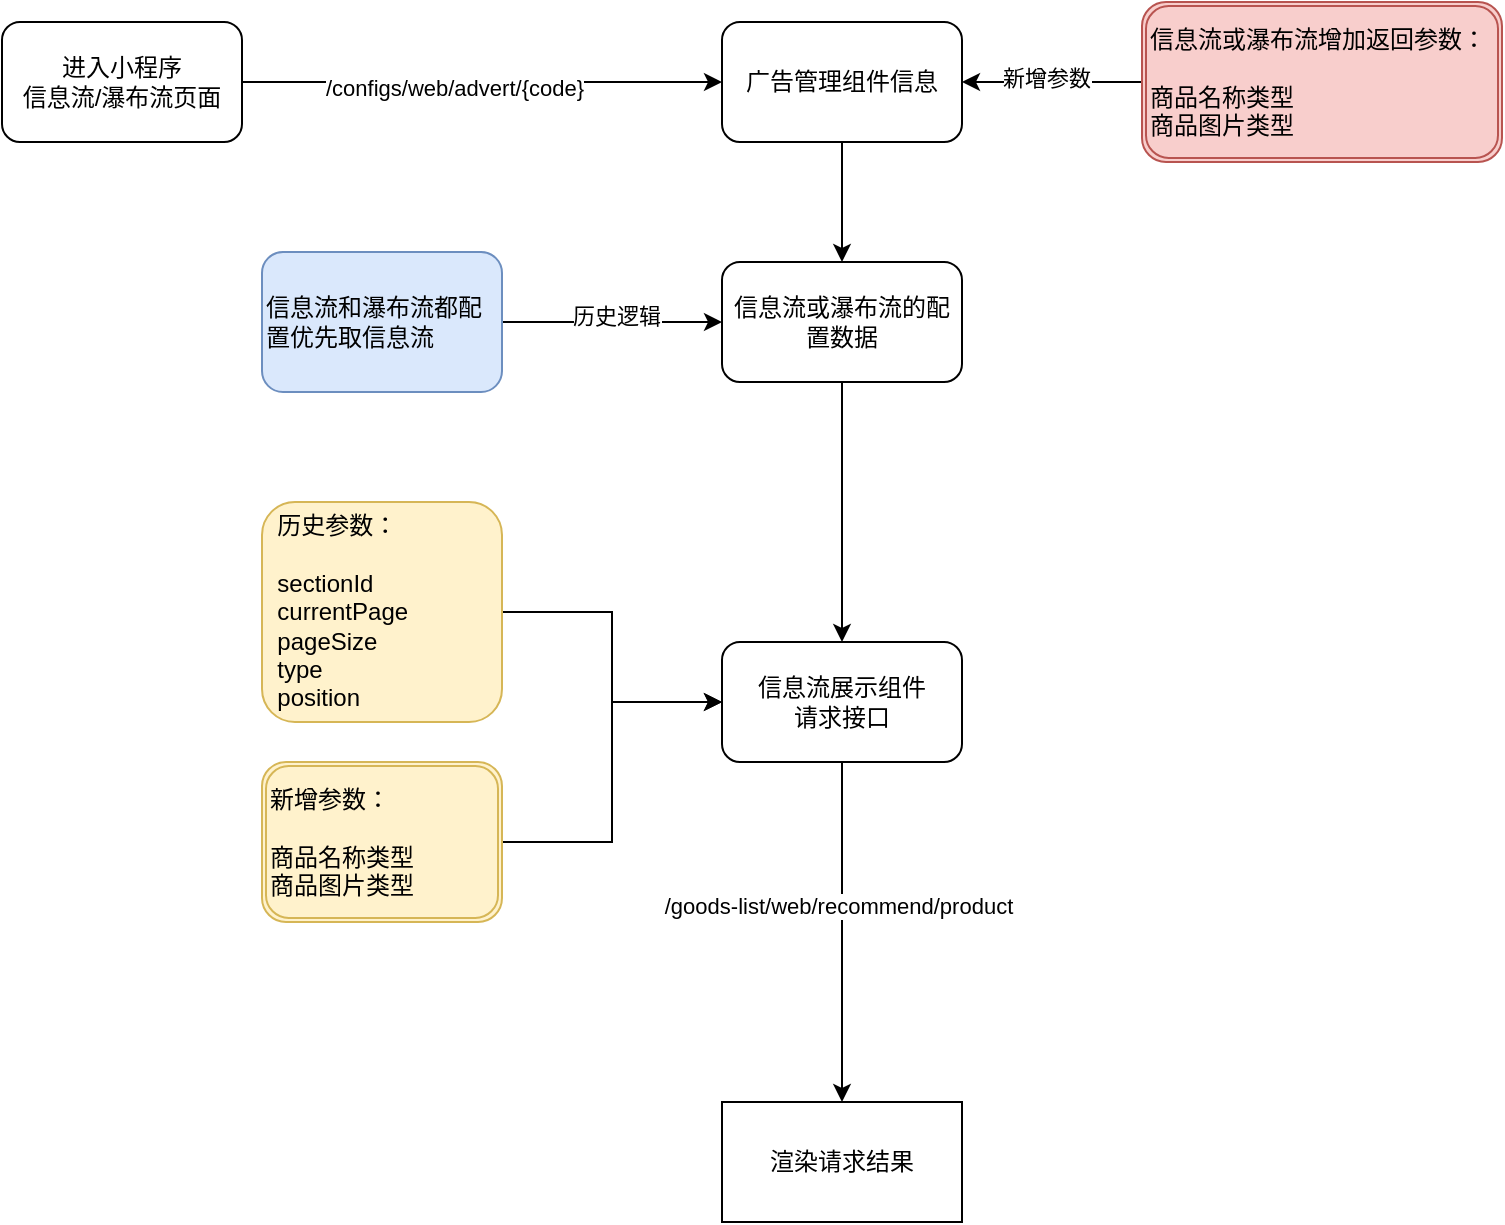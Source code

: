 <mxfile version="23.0.1" type="github">
  <diagram name="第 1 页" id="iCkvdiVLpB4I31Y2X43i">
    <mxGraphModel dx="1425" dy="747" grid="1" gridSize="10" guides="1" tooltips="1" connect="1" arrows="1" fold="1" page="1" pageScale="1" pageWidth="827" pageHeight="1169" math="0" shadow="0">
      <root>
        <mxCell id="0" />
        <mxCell id="1" parent="0" />
        <mxCell id="E0sM9KQMUQ3SrVWNfc7b-4" value="" style="edgeStyle=orthogonalEdgeStyle;rounded=0;orthogonalLoop=1;jettySize=auto;html=1;" edge="1" parent="1" source="E0sM9KQMUQ3SrVWNfc7b-2" target="E0sM9KQMUQ3SrVWNfc7b-3">
          <mxGeometry relative="1" as="geometry" />
        </mxCell>
        <mxCell id="E0sM9KQMUQ3SrVWNfc7b-5" value="Text" style="edgeLabel;html=1;align=center;verticalAlign=middle;resizable=0;points=[];" vertex="1" connectable="0" parent="E0sM9KQMUQ3SrVWNfc7b-4">
          <mxGeometry x="-0.08" y="-1" relative="1" as="geometry">
            <mxPoint as="offset" />
          </mxGeometry>
        </mxCell>
        <mxCell id="E0sM9KQMUQ3SrVWNfc7b-6" value="/configs/web/advert/{code}" style="edgeLabel;html=1;align=center;verticalAlign=middle;resizable=0;points=[];" vertex="1" connectable="0" parent="E0sM9KQMUQ3SrVWNfc7b-4">
          <mxGeometry x="-0.12" y="-3" relative="1" as="geometry">
            <mxPoint as="offset" />
          </mxGeometry>
        </mxCell>
        <mxCell id="E0sM9KQMUQ3SrVWNfc7b-2" value="进入小程序&lt;br&gt;信息流/瀑布流页面" style="rounded=1;whiteSpace=wrap;html=1;" vertex="1" parent="1">
          <mxGeometry x="90" y="30" width="120" height="60" as="geometry" />
        </mxCell>
        <mxCell id="E0sM9KQMUQ3SrVWNfc7b-29" value="" style="edgeStyle=orthogonalEdgeStyle;rounded=0;orthogonalLoop=1;jettySize=auto;html=1;" edge="1" parent="1" source="E0sM9KQMUQ3SrVWNfc7b-3" target="E0sM9KQMUQ3SrVWNfc7b-27">
          <mxGeometry relative="1" as="geometry" />
        </mxCell>
        <mxCell id="E0sM9KQMUQ3SrVWNfc7b-3" value="广告管理组件信息" style="rounded=1;whiteSpace=wrap;html=1;" vertex="1" parent="1">
          <mxGeometry x="450" y="30" width="120" height="60" as="geometry" />
        </mxCell>
        <mxCell id="E0sM9KQMUQ3SrVWNfc7b-21" style="edgeStyle=orthogonalEdgeStyle;rounded=0;orthogonalLoop=1;jettySize=auto;html=1;entryX=0.5;entryY=0;entryDx=0;entryDy=0;" edge="1" parent="1" source="E0sM9KQMUQ3SrVWNfc7b-12" target="E0sM9KQMUQ3SrVWNfc7b-24">
          <mxGeometry relative="1" as="geometry">
            <mxPoint x="510" y="340" as="targetPoint" />
          </mxGeometry>
        </mxCell>
        <mxCell id="E0sM9KQMUQ3SrVWNfc7b-33" value="/goods-list/web/recommend/product" style="edgeLabel;html=1;align=center;verticalAlign=middle;resizable=0;points=[];" vertex="1" connectable="0" parent="E0sM9KQMUQ3SrVWNfc7b-21">
          <mxGeometry x="-0.156" y="-2" relative="1" as="geometry">
            <mxPoint as="offset" />
          </mxGeometry>
        </mxCell>
        <mxCell id="E0sM9KQMUQ3SrVWNfc7b-30" value="" style="edgeStyle=orthogonalEdgeStyle;rounded=0;orthogonalLoop=1;jettySize=auto;html=1;" edge="1" parent="1" source="E0sM9KQMUQ3SrVWNfc7b-7" target="E0sM9KQMUQ3SrVWNfc7b-27">
          <mxGeometry relative="1" as="geometry" />
        </mxCell>
        <mxCell id="E0sM9KQMUQ3SrVWNfc7b-34" value="历史逻辑" style="edgeLabel;html=1;align=center;verticalAlign=middle;resizable=0;points=[];" vertex="1" connectable="0" parent="E0sM9KQMUQ3SrVWNfc7b-30">
          <mxGeometry x="0.025" y="3" relative="1" as="geometry">
            <mxPoint as="offset" />
          </mxGeometry>
        </mxCell>
        <mxCell id="E0sM9KQMUQ3SrVWNfc7b-7" value="&lt;br&gt;信息流和瀑布流都配置优先取信息流&lt;br&gt;&lt;div style=&quot;&quot;&gt;&lt;br&gt;&lt;/div&gt;" style="rounded=1;whiteSpace=wrap;html=1;fillColor=#dae8fc;strokeColor=#6c8ebf;align=left;" vertex="1" parent="1">
          <mxGeometry x="220" y="145" width="120" height="70" as="geometry" />
        </mxCell>
        <mxCell id="E0sM9KQMUQ3SrVWNfc7b-12" value="信息流展示组件&lt;br&gt;请求接口" style="rounded=1;whiteSpace=wrap;html=1;" vertex="1" parent="1">
          <mxGeometry x="450" y="340" width="120" height="60" as="geometry" />
        </mxCell>
        <mxCell id="E0sM9KQMUQ3SrVWNfc7b-24" value="渲染请求结果" style="whiteSpace=wrap;html=1;" vertex="1" parent="1">
          <mxGeometry x="450" y="570" width="120" height="60" as="geometry" />
        </mxCell>
        <mxCell id="E0sM9KQMUQ3SrVWNfc7b-28" value="" style="edgeStyle=orthogonalEdgeStyle;rounded=0;orthogonalLoop=1;jettySize=auto;html=1;" edge="1" parent="1" source="E0sM9KQMUQ3SrVWNfc7b-27" target="E0sM9KQMUQ3SrVWNfc7b-12">
          <mxGeometry relative="1" as="geometry" />
        </mxCell>
        <mxCell id="E0sM9KQMUQ3SrVWNfc7b-27" value="信息流或瀑布流的配置数据" style="rounded=1;whiteSpace=wrap;html=1;" vertex="1" parent="1">
          <mxGeometry x="450" y="150" width="120" height="60" as="geometry" />
        </mxCell>
        <mxCell id="E0sM9KQMUQ3SrVWNfc7b-32" value="" style="edgeStyle=orthogonalEdgeStyle;rounded=0;orthogonalLoop=1;jettySize=auto;html=1;" edge="1" parent="1" source="E0sM9KQMUQ3SrVWNfc7b-31" target="E0sM9KQMUQ3SrVWNfc7b-12">
          <mxGeometry relative="1" as="geometry" />
        </mxCell>
        <mxCell id="E0sM9KQMUQ3SrVWNfc7b-31" value="新增参数：&lt;br&gt;&lt;br&gt;商品名称类型&lt;br&gt;商品图片类型" style="shape=ext;double=1;rounded=1;whiteSpace=wrap;html=1;fillColor=#fff2cc;strokeColor=#d6b656;align=left;" vertex="1" parent="1">
          <mxGeometry x="220" y="400" width="120" height="80" as="geometry" />
        </mxCell>
        <mxCell id="E0sM9KQMUQ3SrVWNfc7b-36" value="" style="edgeStyle=orthogonalEdgeStyle;rounded=0;orthogonalLoop=1;jettySize=auto;html=1;" edge="1" parent="1" source="E0sM9KQMUQ3SrVWNfc7b-35" target="E0sM9KQMUQ3SrVWNfc7b-3">
          <mxGeometry relative="1" as="geometry" />
        </mxCell>
        <mxCell id="E0sM9KQMUQ3SrVWNfc7b-37" value="新增参数" style="edgeLabel;html=1;align=center;verticalAlign=middle;resizable=0;points=[];" vertex="1" connectable="0" parent="E0sM9KQMUQ3SrVWNfc7b-36">
          <mxGeometry x="0.067" y="-2" relative="1" as="geometry">
            <mxPoint as="offset" />
          </mxGeometry>
        </mxCell>
        <mxCell id="E0sM9KQMUQ3SrVWNfc7b-35" value="信息流或瀑布流增加返回参数：&lt;br&gt;&lt;br&gt;商品名称类型&lt;br style=&quot;border-color: var(--border-color);&quot;&gt;商品图片类型" style="shape=ext;double=1;rounded=1;whiteSpace=wrap;html=1;align=left;fillColor=#f8cecc;strokeColor=#b85450;" vertex="1" parent="1">
          <mxGeometry x="660" y="20" width="180" height="80" as="geometry" />
        </mxCell>
        <mxCell id="E0sM9KQMUQ3SrVWNfc7b-43" value="" style="edgeStyle=orthogonalEdgeStyle;rounded=0;orthogonalLoop=1;jettySize=auto;html=1;" edge="1" parent="1" source="E0sM9KQMUQ3SrVWNfc7b-42" target="E0sM9KQMUQ3SrVWNfc7b-12">
          <mxGeometry relative="1" as="geometry" />
        </mxCell>
        <mxCell id="E0sM9KQMUQ3SrVWNfc7b-42" value="&lt;div style=&quot;border-color: var(--border-color); text-align: left;&quot;&gt;&amp;nbsp;&amp;nbsp;&lt;span style=&quot;background-color: initial;&quot;&gt;历史参数：&lt;/span&gt;&lt;/div&gt;&lt;div style=&quot;border-color: var(--border-color); text-align: left;&quot;&gt;&lt;span style=&quot;background-color: initial;&quot;&gt;&lt;br&gt;&lt;/span&gt;&lt;/div&gt;&lt;div style=&quot;border-color: var(--border-color); text-align: left;&quot;&gt;&amp;nbsp; sectionId&lt;/div&gt;&lt;div style=&quot;border-color: var(--border-color); text-align: left;&quot;&gt;&amp;nbsp; currentPage&amp;nbsp; &amp;nbsp; &amp;nbsp; &amp;nbsp;&amp;nbsp;pageSize&lt;span style=&quot;border-color: var(--border-color); background-color: initial;&quot;&gt;&lt;/span&gt;&lt;/div&gt;&lt;div style=&quot;border-color: var(--border-color); text-align: left;&quot;&gt;&amp;nbsp; type&lt;/div&gt;&lt;div style=&quot;border-color: var(--border-color); text-align: left;&quot;&gt;&amp;nbsp; position&lt;/div&gt;" style="rounded=1;whiteSpace=wrap;html=1;fillColor=#fff2cc;strokeColor=#d6b656;" vertex="1" parent="1">
          <mxGeometry x="220" y="270" width="120" height="110" as="geometry" />
        </mxCell>
      </root>
    </mxGraphModel>
  </diagram>
</mxfile>
